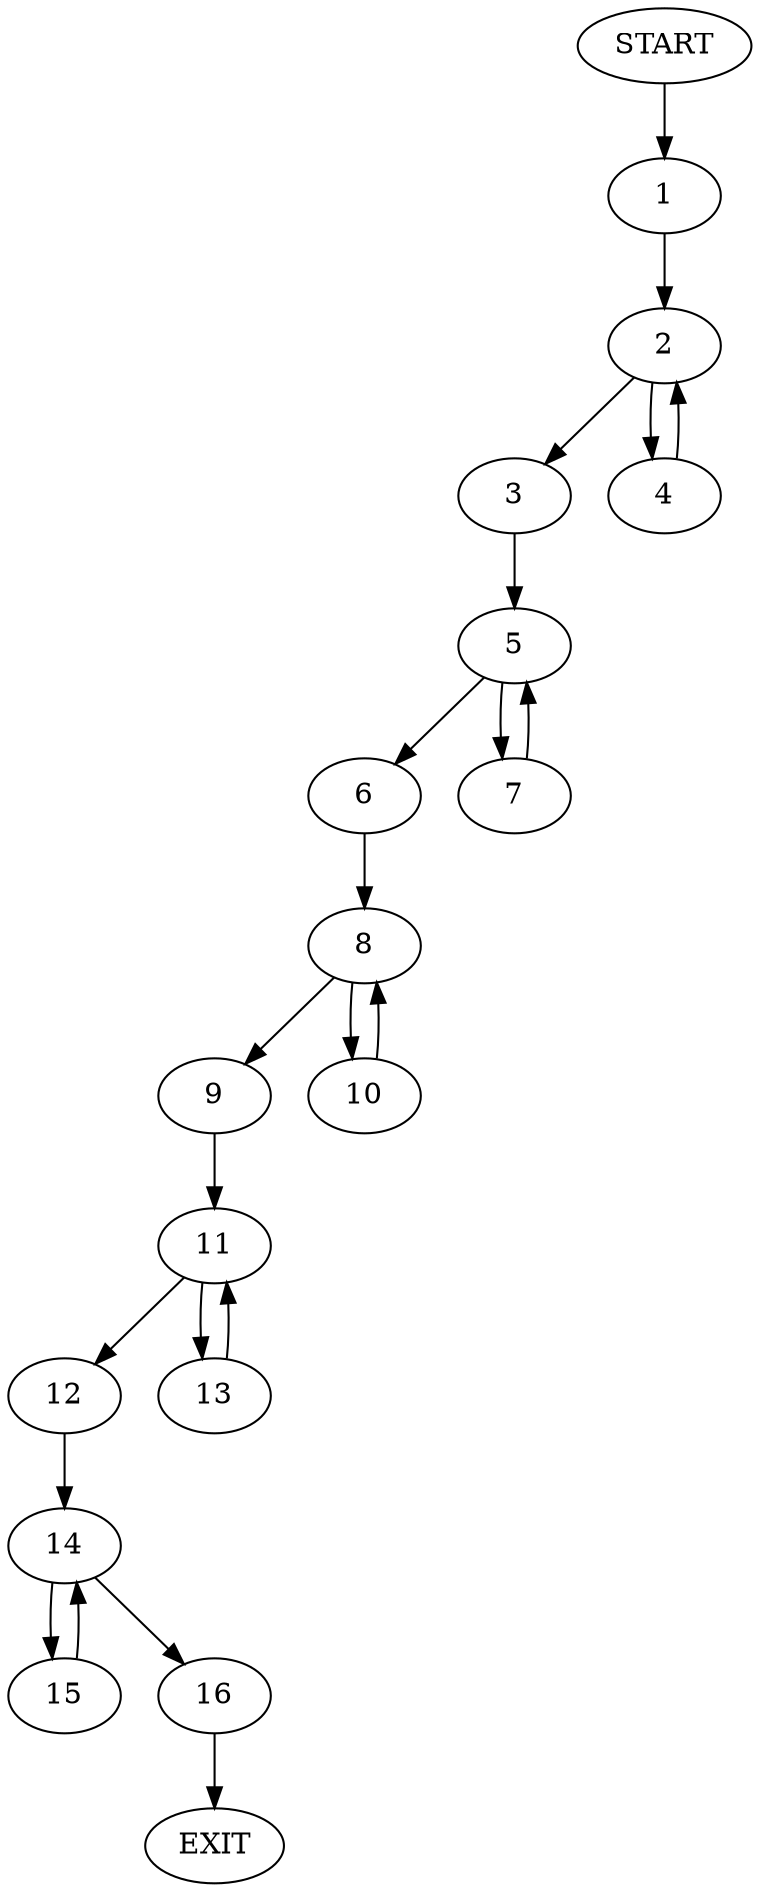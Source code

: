 digraph {
0 [label="START"]
17 [label="EXIT"]
0 -> 1
1 -> 2
2 -> 3
2 -> 4
3 -> 5
4 -> 2
5 -> 6
5 -> 7
6 -> 8
7 -> 5
8 -> 9
8 -> 10
10 -> 8
9 -> 11
11 -> 12
11 -> 13
13 -> 11
12 -> 14
14 -> 15
14 -> 16
16 -> 17
15 -> 14
}
